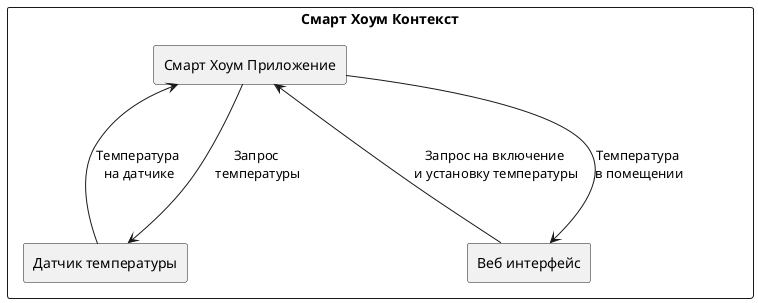 @startuml

skinparam rectangle {
    RectangleBackgroundColor #FFFFFF
}

rectangle "Смарт Хоум Контекст" {
    rectangle "Смарт Хоум Приложение" as appContainer

    rectangle "Датчик температуры" as probeContainer

    rectangle "Веб интерфейс" as webContainer
    appContainer -[hidden]-> probeContainer


    appContainer ---> probeContainer : "Запрос\n температуры"

    probeContainer ---> appContainer : "Температура\n на датчике"

    appContainer ---> webContainer: "Температура \nв помещении" 
    webContainer ---> appContainer: "Запрос на включение\n и установку температуры"
}
@enduml